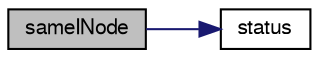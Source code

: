 digraph "sameINode"
{
  bgcolor="transparent";
  edge [fontname="FreeSans",fontsize="10",labelfontname="FreeSans",labelfontsize="10"];
  node [fontname="FreeSans",fontsize="10",shape=record];
  rankdir="LR";
  Node8258 [label="sameINode",height=0.2,width=0.4,color="black", fillcolor="grey75", style="filled", fontcolor="black"];
  Node8258 -> Node8259 [color="midnightblue",fontsize="10",style="solid",fontname="FreeSans"];
  Node8259 [label="status",height=0.2,width=0.4,color="black",URL="$a28530.html#a0c849ea801dda682a89bd2f7152c89ea",tooltip="Raw status. "];
}
